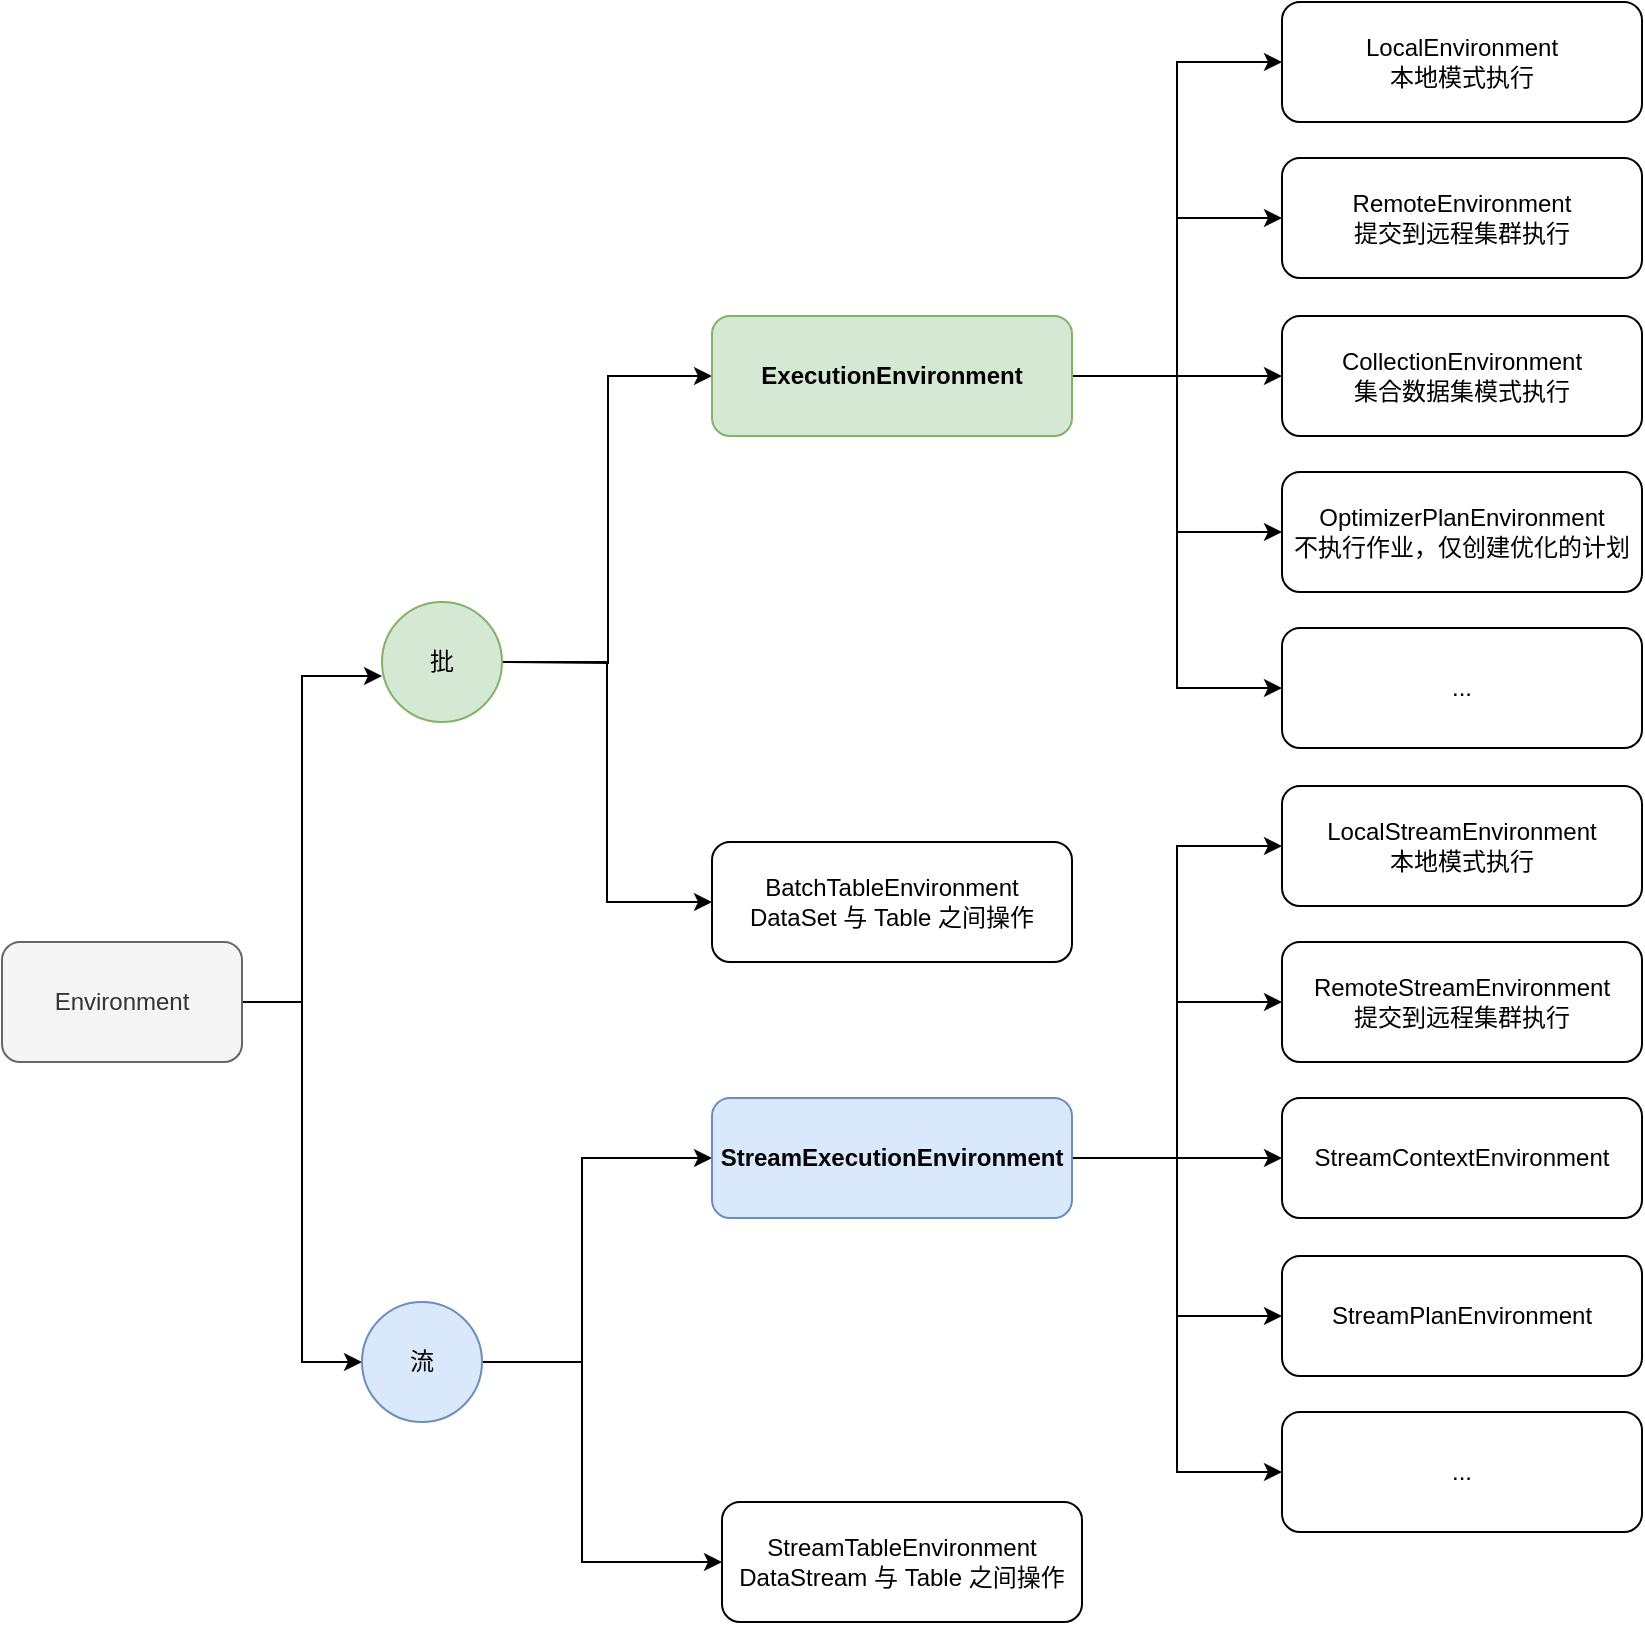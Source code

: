 <mxfile version="13.6.2" type="device"><diagram id="LT4S6usRUnufn2pkmVga" name="第 1 页"><mxGraphModel dx="1106" dy="1985" grid="1" gridSize="10" guides="1" tooltips="1" connect="1" arrows="1" fold="1" page="1" pageScale="1" pageWidth="827" pageHeight="1169" math="0" shadow="0"><root><mxCell id="0"/><mxCell id="1" parent="0"/><mxCell id="99JDqjCDgiF8rIxE5GQr-3" value="" style="edgeStyle=orthogonalEdgeStyle;rounded=0;orthogonalLoop=1;jettySize=auto;html=1;entryX=0;entryY=0.617;entryDx=0;entryDy=0;entryPerimeter=0;exitX=1;exitY=0.5;exitDx=0;exitDy=0;" edge="1" parent="1" source="99JDqjCDgiF8rIxE5GQr-1" target="99JDqjCDgiF8rIxE5GQr-2"><mxGeometry relative="1" as="geometry"><Array as="points"><mxPoint x="300" y="380"/><mxPoint x="300" y="217"/></Array></mxGeometry></mxCell><mxCell id="99JDqjCDgiF8rIxE5GQr-10" style="edgeStyle=orthogonalEdgeStyle;rounded=0;orthogonalLoop=1;jettySize=auto;html=1;exitX=1;exitY=0.5;exitDx=0;exitDy=0;entryX=0;entryY=0.5;entryDx=0;entryDy=0;" edge="1" parent="1" source="99JDqjCDgiF8rIxE5GQr-1" target="99JDqjCDgiF8rIxE5GQr-5"><mxGeometry relative="1" as="geometry"/></mxCell><mxCell id="99JDqjCDgiF8rIxE5GQr-1" value="Environment" style="rounded=1;whiteSpace=wrap;fillColor=#f5f5f5;strokeColor=#666666;fontColor=#333333;" vertex="1" parent="1"><mxGeometry x="150" y="350" width="120" height="60" as="geometry"/></mxCell><mxCell id="99JDqjCDgiF8rIxE5GQr-7" value="" style="edgeStyle=orthogonalEdgeStyle;rounded=0;orthogonalLoop=1;jettySize=auto;html=1;entryX=0;entryY=0.5;entryDx=0;entryDy=0;" edge="1" parent="1" target="99JDqjCDgiF8rIxE5GQr-6"><mxGeometry relative="1" as="geometry"><mxPoint x="400" y="210" as="sourcePoint"/></mxGeometry></mxCell><mxCell id="99JDqjCDgiF8rIxE5GQr-15" style="edgeStyle=orthogonalEdgeStyle;rounded=0;orthogonalLoop=1;jettySize=auto;html=1;exitX=1;exitY=0.5;exitDx=0;exitDy=0;entryX=0;entryY=0.5;entryDx=0;entryDy=0;" edge="1" parent="1" source="99JDqjCDgiF8rIxE5GQr-2" target="99JDqjCDgiF8rIxE5GQr-14"><mxGeometry relative="1" as="geometry"/></mxCell><mxCell id="99JDqjCDgiF8rIxE5GQr-2" value="批" style="rounded=1;whiteSpace=wrap;arcSize=50;fillColor=#d5e8d4;strokeColor=#82b366;" vertex="1" parent="1"><mxGeometry x="340" y="180" width="60" height="60" as="geometry"/></mxCell><mxCell id="99JDqjCDgiF8rIxE5GQr-9" value="" style="edgeStyle=orthogonalEdgeStyle;rounded=0;orthogonalLoop=1;jettySize=auto;html=1;exitX=1;exitY=0.5;exitDx=0;exitDy=0;entryX=0;entryY=0.5;entryDx=0;entryDy=0;" edge="1" parent="1" source="99JDqjCDgiF8rIxE5GQr-5" target="99JDqjCDgiF8rIxE5GQr-8"><mxGeometry relative="1" as="geometry"><Array as="points"><mxPoint x="440" y="560"/><mxPoint x="440" y="458"/></Array></mxGeometry></mxCell><mxCell id="99JDqjCDgiF8rIxE5GQr-17" style="edgeStyle=orthogonalEdgeStyle;rounded=0;orthogonalLoop=1;jettySize=auto;html=1;exitX=1;exitY=0.5;exitDx=0;exitDy=0;entryX=0;entryY=0.5;entryDx=0;entryDy=0;" edge="1" parent="1" source="99JDqjCDgiF8rIxE5GQr-5" target="99JDqjCDgiF8rIxE5GQr-13"><mxGeometry relative="1" as="geometry"><Array as="points"><mxPoint x="440" y="560"/><mxPoint x="440" y="660"/></Array></mxGeometry></mxCell><mxCell id="99JDqjCDgiF8rIxE5GQr-5" value="流" style="rounded=1;whiteSpace=wrap;arcSize=50;fillColor=#dae8fc;strokeColor=#6c8ebf;" vertex="1" parent="1"><mxGeometry x="330" y="530" width="60" height="60" as="geometry"/></mxCell><mxCell id="99JDqjCDgiF8rIxE5GQr-19" value="" style="edgeStyle=orthogonalEdgeStyle;rounded=0;orthogonalLoop=1;jettySize=auto;html=1;entryX=0;entryY=0.5;entryDx=0;entryDy=0;" edge="1" parent="1" source="99JDqjCDgiF8rIxE5GQr-6" target="99JDqjCDgiF8rIxE5GQr-18"><mxGeometry relative="1" as="geometry"/></mxCell><mxCell id="99JDqjCDgiF8rIxE5GQr-34" style="edgeStyle=orthogonalEdgeStyle;rounded=0;orthogonalLoop=1;jettySize=auto;html=1;exitX=1;exitY=0.5;exitDx=0;exitDy=0;entryX=0;entryY=0.5;entryDx=0;entryDy=0;" edge="1" parent="1" source="99JDqjCDgiF8rIxE5GQr-6" target="99JDqjCDgiF8rIxE5GQr-21"><mxGeometry relative="1" as="geometry"/></mxCell><mxCell id="99JDqjCDgiF8rIxE5GQr-35" style="edgeStyle=orthogonalEdgeStyle;rounded=0;orthogonalLoop=1;jettySize=auto;html=1;exitX=1;exitY=0.5;exitDx=0;exitDy=0;entryX=0;entryY=0.5;entryDx=0;entryDy=0;" edge="1" parent="1" source="99JDqjCDgiF8rIxE5GQr-6" target="99JDqjCDgiF8rIxE5GQr-22"><mxGeometry relative="1" as="geometry"/></mxCell><mxCell id="99JDqjCDgiF8rIxE5GQr-36" style="edgeStyle=orthogonalEdgeStyle;rounded=0;orthogonalLoop=1;jettySize=auto;html=1;exitX=1;exitY=0.5;exitDx=0;exitDy=0;entryX=0;entryY=0.5;entryDx=0;entryDy=0;" edge="1" parent="1" source="99JDqjCDgiF8rIxE5GQr-6" target="99JDqjCDgiF8rIxE5GQr-23"><mxGeometry relative="1" as="geometry"/></mxCell><mxCell id="99JDqjCDgiF8rIxE5GQr-37" style="edgeStyle=orthogonalEdgeStyle;rounded=0;orthogonalLoop=1;jettySize=auto;html=1;exitX=1;exitY=0.5;exitDx=0;exitDy=0;entryX=0;entryY=0.5;entryDx=0;entryDy=0;" edge="1" parent="1" source="99JDqjCDgiF8rIxE5GQr-6" target="99JDqjCDgiF8rIxE5GQr-24"><mxGeometry relative="1" as="geometry"/></mxCell><mxCell id="99JDqjCDgiF8rIxE5GQr-6" value="ExecutionEnvironment" style="rounded=1;whiteSpace=wrap;fontStyle=1;fillColor=#d5e8d4;strokeColor=#82b366;" vertex="1" parent="1"><mxGeometry x="505" y="37" width="180" height="60" as="geometry"/></mxCell><mxCell id="99JDqjCDgiF8rIxE5GQr-26" value="" style="edgeStyle=orthogonalEdgeStyle;rounded=0;orthogonalLoop=1;jettySize=auto;html=1;entryX=0;entryY=0.5;entryDx=0;entryDy=0;" edge="1" parent="1" source="99JDqjCDgiF8rIxE5GQr-8" target="99JDqjCDgiF8rIxE5GQr-25"><mxGeometry relative="1" as="geometry"/></mxCell><mxCell id="99JDqjCDgiF8rIxE5GQr-30" style="edgeStyle=orthogonalEdgeStyle;rounded=0;orthogonalLoop=1;jettySize=auto;html=1;exitX=1;exitY=0.5;exitDx=0;exitDy=0;entryX=0;entryY=0.5;entryDx=0;entryDy=0;" edge="1" parent="1" source="99JDqjCDgiF8rIxE5GQr-8" target="99JDqjCDgiF8rIxE5GQr-28"><mxGeometry relative="1" as="geometry"/></mxCell><mxCell id="99JDqjCDgiF8rIxE5GQr-31" style="edgeStyle=orthogonalEdgeStyle;rounded=0;orthogonalLoop=1;jettySize=auto;html=1;exitX=1;exitY=0.5;exitDx=0;exitDy=0;entryX=0;entryY=0.5;entryDx=0;entryDy=0;" edge="1" parent="1" source="99JDqjCDgiF8rIxE5GQr-8" target="99JDqjCDgiF8rIxE5GQr-29"><mxGeometry relative="1" as="geometry"/></mxCell><mxCell id="99JDqjCDgiF8rIxE5GQr-32" style="edgeStyle=orthogonalEdgeStyle;rounded=0;orthogonalLoop=1;jettySize=auto;html=1;exitX=1;exitY=0.5;exitDx=0;exitDy=0;entryX=0;entryY=0.5;entryDx=0;entryDy=0;" edge="1" parent="1" source="99JDqjCDgiF8rIxE5GQr-8" target="99JDqjCDgiF8rIxE5GQr-27"><mxGeometry relative="1" as="geometry"/></mxCell><mxCell id="99JDqjCDgiF8rIxE5GQr-38" style="edgeStyle=orthogonalEdgeStyle;rounded=0;orthogonalLoop=1;jettySize=auto;html=1;exitX=1;exitY=0.5;exitDx=0;exitDy=0;entryX=0;entryY=0.5;entryDx=0;entryDy=0;" edge="1" parent="1" source="99JDqjCDgiF8rIxE5GQr-8" target="99JDqjCDgiF8rIxE5GQr-33"><mxGeometry relative="1" as="geometry"/></mxCell><mxCell id="99JDqjCDgiF8rIxE5GQr-8" value="StreamExecutionEnvironment" style="rounded=1;whiteSpace=wrap;fontStyle=1;fillColor=#dae8fc;strokeColor=#6c8ebf;" vertex="1" parent="1"><mxGeometry x="505" y="428" width="180" height="60" as="geometry"/></mxCell><mxCell id="99JDqjCDgiF8rIxE5GQr-13" value="StreamTableEnvironment&#10;DataStream 与 Table 之间操作" style="rounded=1;whiteSpace=wrap;" vertex="1" parent="1"><mxGeometry x="510" y="630" width="180" height="60" as="geometry"/></mxCell><mxCell id="99JDqjCDgiF8rIxE5GQr-14" value="BatchTableEnvironment&#10;DataSet 与 Table 之间操作" style="rounded=1;whiteSpace=wrap;" vertex="1" parent="1"><mxGeometry x="505" y="300" width="180" height="60" as="geometry"/></mxCell><mxCell id="99JDqjCDgiF8rIxE5GQr-18" value="LocalEnvironment&#10;本地模式执行" style="rounded=1;whiteSpace=wrap;" vertex="1" parent="1"><mxGeometry x="790" y="-120" width="180" height="60" as="geometry"/></mxCell><mxCell id="99JDqjCDgiF8rIxE5GQr-21" value="RemoteEnvironment&#10;提交到远程集群执行" style="rounded=1;whiteSpace=wrap;" vertex="1" parent="1"><mxGeometry x="790" y="-42" width="180" height="60" as="geometry"/></mxCell><mxCell id="99JDqjCDgiF8rIxE5GQr-22" value="CollectionEnvironment&#10;集合数据集模式执行" style="rounded=1;whiteSpace=wrap;" vertex="1" parent="1"><mxGeometry x="790" y="37" width="180" height="60" as="geometry"/></mxCell><mxCell id="99JDqjCDgiF8rIxE5GQr-23" value="OptimizerPlanEnvironment&#10;不执行作业，仅创建优化的计划" style="rounded=1;whiteSpace=wrap;" vertex="1" parent="1"><mxGeometry x="790" y="115" width="180" height="60" as="geometry"/></mxCell><mxCell id="99JDqjCDgiF8rIxE5GQr-24" value="..." style="rounded=1;whiteSpace=wrap;" vertex="1" parent="1"><mxGeometry x="790" y="193" width="180" height="60" as="geometry"/></mxCell><mxCell id="99JDqjCDgiF8rIxE5GQr-25" value="StreamContextEnvironment" style="rounded=1;whiteSpace=wrap;" vertex="1" parent="1"><mxGeometry x="790" y="428" width="180" height="60" as="geometry"/></mxCell><mxCell id="99JDqjCDgiF8rIxE5GQr-27" value="StreamPlanEnvironment" style="rounded=1;whiteSpace=wrap;" vertex="1" parent="1"><mxGeometry x="790" y="507" width="180" height="60" as="geometry"/></mxCell><mxCell id="99JDqjCDgiF8rIxE5GQr-28" value="LocalStreamEnvironment&#10;本地模式执行" style="rounded=1;whiteSpace=wrap;" vertex="1" parent="1"><mxGeometry x="790" y="272" width="180" height="60" as="geometry"/></mxCell><mxCell id="99JDqjCDgiF8rIxE5GQr-29" value="RemoteStreamEnvironment&#10;提交到远程集群执行" style="rounded=1;whiteSpace=wrap;" vertex="1" parent="1"><mxGeometry x="790" y="350" width="180" height="60" as="geometry"/></mxCell><mxCell id="99JDqjCDgiF8rIxE5GQr-33" value="..." style="rounded=1;whiteSpace=wrap;" vertex="1" parent="1"><mxGeometry x="790" y="585" width="180" height="60" as="geometry"/></mxCell></root></mxGraphModel></diagram></mxfile>